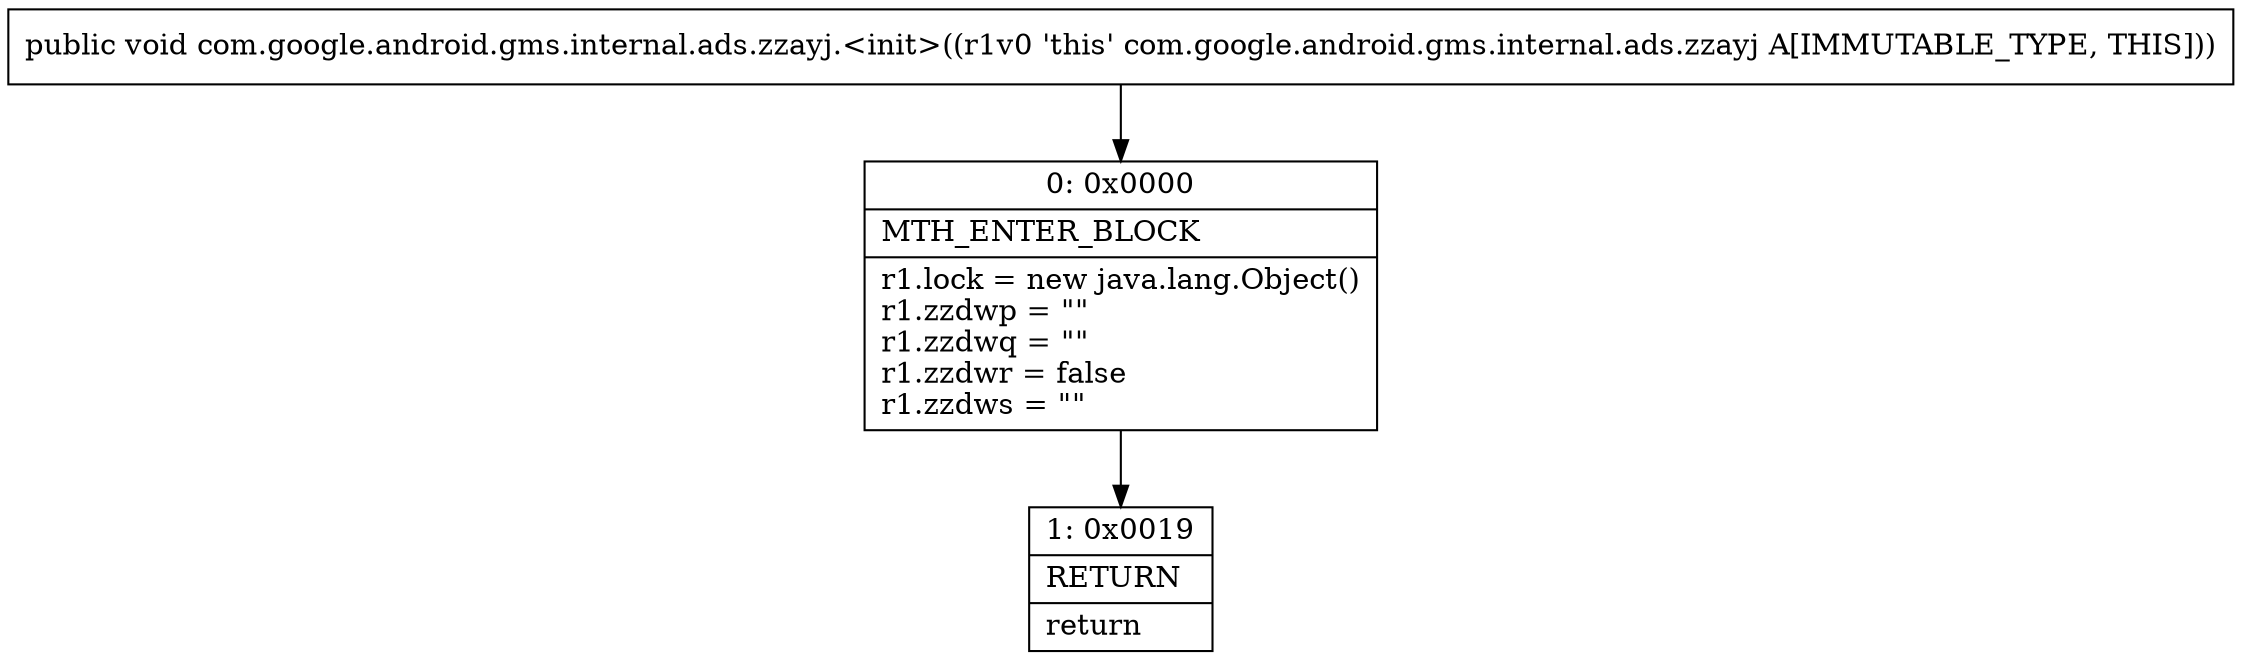 digraph "CFG forcom.google.android.gms.internal.ads.zzayj.\<init\>()V" {
Node_0 [shape=record,label="{0\:\ 0x0000|MTH_ENTER_BLOCK\l|r1.lock = new java.lang.Object()\lr1.zzdwp = \"\"\lr1.zzdwq = \"\"\lr1.zzdwr = false\lr1.zzdws = \"\"\l}"];
Node_1 [shape=record,label="{1\:\ 0x0019|RETURN\l|return\l}"];
MethodNode[shape=record,label="{public void com.google.android.gms.internal.ads.zzayj.\<init\>((r1v0 'this' com.google.android.gms.internal.ads.zzayj A[IMMUTABLE_TYPE, THIS])) }"];
MethodNode -> Node_0;
Node_0 -> Node_1;
}

